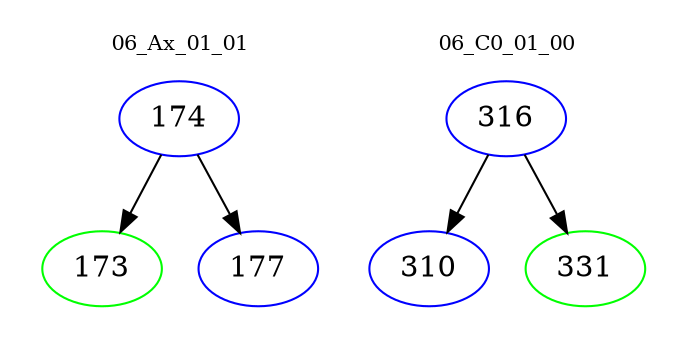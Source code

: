 digraph{
subgraph cluster_0 {
color = white
label = "06_Ax_01_01";
fontsize=10;
T0_174 [label="174", color="blue"]
T0_174 -> T0_173 [color="black"]
T0_173 [label="173", color="green"]
T0_174 -> T0_177 [color="black"]
T0_177 [label="177", color="blue"]
}
subgraph cluster_1 {
color = white
label = "06_C0_01_00";
fontsize=10;
T1_316 [label="316", color="blue"]
T1_316 -> T1_310 [color="black"]
T1_310 [label="310", color="blue"]
T1_316 -> T1_331 [color="black"]
T1_331 [label="331", color="green"]
}
}
